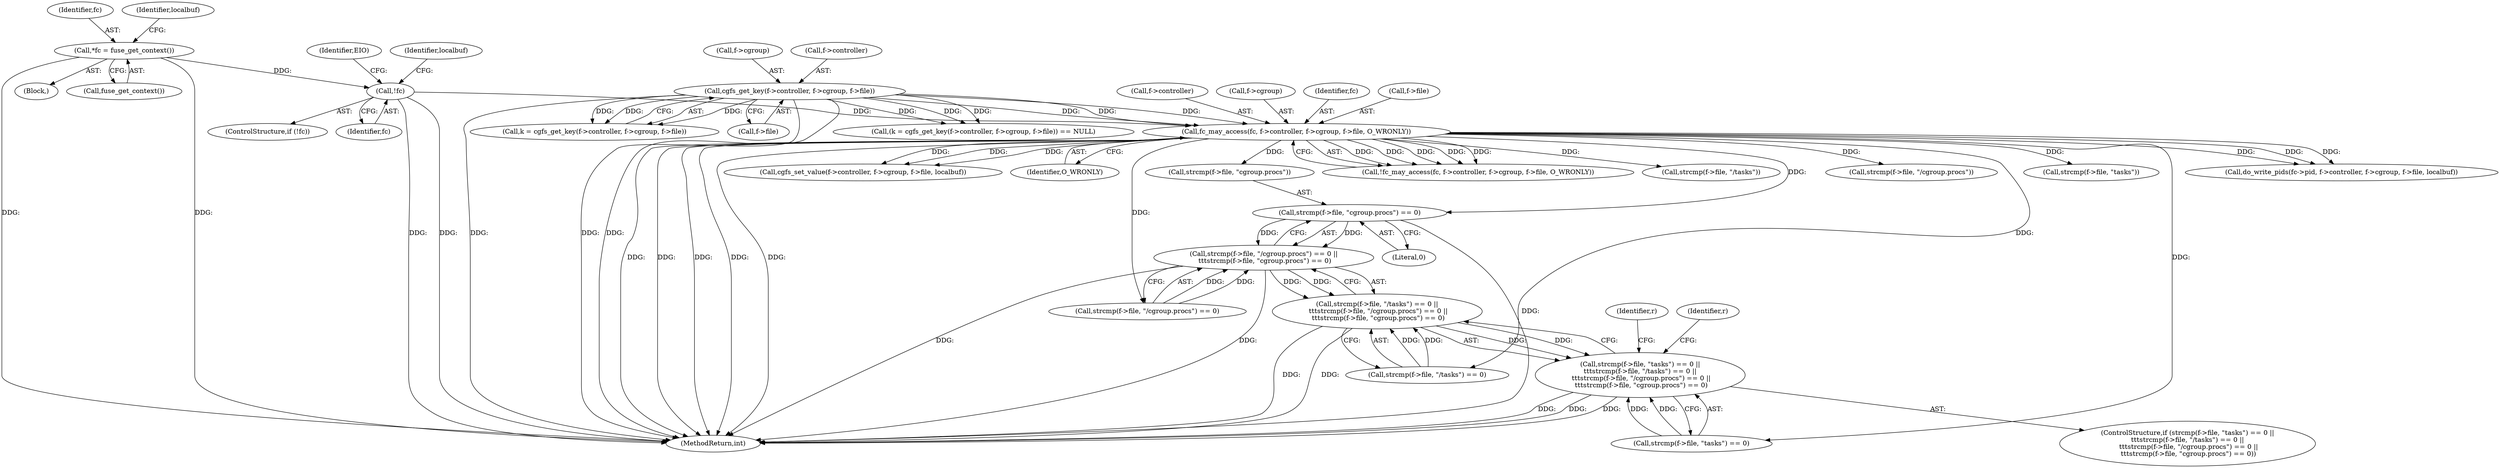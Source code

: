 digraph "0_lxcfs_8ee2a503e102b1a43ec4d83113dc275ab20a869a@API" {
"1000232" [label="(Call,strcmp(f->file, \"cgroup.procs\") == 0)"];
"1000189" [label="(Call,fc_may_access(fc, f->controller, f->cgroup, f->file, O_WRONLY))"];
"1000146" [label="(Call,!fc)"];
"1000108" [label="(Call,*fc = fuse_get_context())"];
"1000170" [label="(Call,cgfs_get_key(f->controller, f->cgroup, f->file))"];
"1000224" [label="(Call,strcmp(f->file, \"/cgroup.procs\") == 0 ||\n \t\t\tstrcmp(f->file, \"cgroup.procs\") == 0)"];
"1000216" [label="(Call,strcmp(f->file, \"/tasks\") == 0 ||\n \t\t\tstrcmp(f->file, \"/cgroup.procs\") == 0 ||\n \t\t\tstrcmp(f->file, \"cgroup.procs\") == 0)"];
"1000208" [label="(Call,strcmp(f->file, \"tasks\") == 0 ||\n\t\t\tstrcmp(f->file, \"/tasks\") == 0 ||\n \t\t\tstrcmp(f->file, \"/cgroup.procs\") == 0 ||\n \t\t\tstrcmp(f->file, \"cgroup.procs\") == 0)"];
"1000109" [label="(Identifier,fc)"];
"1000150" [label="(Identifier,EIO)"];
"1000226" [label="(Call,strcmp(f->file, \"/cgroup.procs\"))"];
"1000208" [label="(Call,strcmp(f->file, \"tasks\") == 0 ||\n\t\t\tstrcmp(f->file, \"/tasks\") == 0 ||\n \t\t\tstrcmp(f->file, \"/cgroup.procs\") == 0 ||\n \t\t\tstrcmp(f->file, \"cgroup.procs\") == 0)"];
"1000217" [label="(Call,strcmp(f->file, \"/tasks\") == 0)"];
"1000216" [label="(Call,strcmp(f->file, \"/tasks\") == 0 ||\n \t\t\tstrcmp(f->file, \"/cgroup.procs\") == 0 ||\n \t\t\tstrcmp(f->file, \"cgroup.procs\") == 0)"];
"1000191" [label="(Call,f->controller)"];
"1000210" [label="(Call,strcmp(f->file, \"tasks\"))"];
"1000233" [label="(Call,strcmp(f->file, \"cgroup.procs\"))"];
"1000177" [label="(Call,f->file)"];
"1000194" [label="(Call,f->cgroup)"];
"1000110" [label="(Call,fuse_get_context())"];
"1000190" [label="(Identifier,fc)"];
"1000241" [label="(Call,do_write_pids(fc->pid, f->controller, f->cgroup, f->file, localbuf))"];
"1000258" [label="(Call,cgfs_set_value(f->controller, f->cgroup, f->file, localbuf))"];
"1000174" [label="(Call,f->cgroup)"];
"1000281" [label="(MethodReturn,int)"];
"1000171" [label="(Call,f->controller)"];
"1000257" [label="(Identifier,r)"];
"1000200" [label="(Identifier,O_WRONLY)"];
"1000225" [label="(Call,strcmp(f->file, \"/cgroup.procs\") == 0)"];
"1000197" [label="(Call,f->file)"];
"1000209" [label="(Call,strcmp(f->file, \"tasks\") == 0)"];
"1000189" [label="(Call,fc_may_access(fc, f->controller, f->cgroup, f->file, O_WRONLY))"];
"1000207" [label="(ControlStructure,if (strcmp(f->file, \"tasks\") == 0 ||\n\t\t\tstrcmp(f->file, \"/tasks\") == 0 ||\n \t\t\tstrcmp(f->file, \"/cgroup.procs\") == 0 ||\n \t\t\tstrcmp(f->file, \"cgroup.procs\") == 0))"];
"1000167" [label="(Call,(k = cgfs_get_key(f->controller, f->cgroup, f->file)) == NULL)"];
"1000147" [label="(Identifier,fc)"];
"1000145" [label="(ControlStructure,if (!fc))"];
"1000152" [label="(Identifier,localbuf)"];
"1000238" [label="(Literal,0)"];
"1000170" [label="(Call,cgfs_get_key(f->controller, f->cgroup, f->file))"];
"1000113" [label="(Identifier,localbuf)"];
"1000108" [label="(Call,*fc = fuse_get_context())"];
"1000232" [label="(Call,strcmp(f->file, \"cgroup.procs\") == 0)"];
"1000106" [label="(Block,)"];
"1000240" [label="(Identifier,r)"];
"1000168" [label="(Call,k = cgfs_get_key(f->controller, f->cgroup, f->file))"];
"1000224" [label="(Call,strcmp(f->file, \"/cgroup.procs\") == 0 ||\n \t\t\tstrcmp(f->file, \"cgroup.procs\") == 0)"];
"1000188" [label="(Call,!fc_may_access(fc, f->controller, f->cgroup, f->file, O_WRONLY))"];
"1000146" [label="(Call,!fc)"];
"1000218" [label="(Call,strcmp(f->file, \"/tasks\"))"];
"1000232" -> "1000224"  [label="AST: "];
"1000232" -> "1000238"  [label="CFG: "];
"1000233" -> "1000232"  [label="AST: "];
"1000238" -> "1000232"  [label="AST: "];
"1000224" -> "1000232"  [label="CFG: "];
"1000232" -> "1000281"  [label="DDG: "];
"1000232" -> "1000224"  [label="DDG: "];
"1000232" -> "1000224"  [label="DDG: "];
"1000189" -> "1000232"  [label="DDG: "];
"1000189" -> "1000188"  [label="AST: "];
"1000189" -> "1000200"  [label="CFG: "];
"1000190" -> "1000189"  [label="AST: "];
"1000191" -> "1000189"  [label="AST: "];
"1000194" -> "1000189"  [label="AST: "];
"1000197" -> "1000189"  [label="AST: "];
"1000200" -> "1000189"  [label="AST: "];
"1000188" -> "1000189"  [label="CFG: "];
"1000189" -> "1000281"  [label="DDG: "];
"1000189" -> "1000281"  [label="DDG: "];
"1000189" -> "1000281"  [label="DDG: "];
"1000189" -> "1000281"  [label="DDG: "];
"1000189" -> "1000281"  [label="DDG: "];
"1000189" -> "1000188"  [label="DDG: "];
"1000189" -> "1000188"  [label="DDG: "];
"1000189" -> "1000188"  [label="DDG: "];
"1000189" -> "1000188"  [label="DDG: "];
"1000189" -> "1000188"  [label="DDG: "];
"1000146" -> "1000189"  [label="DDG: "];
"1000170" -> "1000189"  [label="DDG: "];
"1000170" -> "1000189"  [label="DDG: "];
"1000170" -> "1000189"  [label="DDG: "];
"1000189" -> "1000209"  [label="DDG: "];
"1000189" -> "1000210"  [label="DDG: "];
"1000189" -> "1000217"  [label="DDG: "];
"1000189" -> "1000218"  [label="DDG: "];
"1000189" -> "1000225"  [label="DDG: "];
"1000189" -> "1000226"  [label="DDG: "];
"1000189" -> "1000233"  [label="DDG: "];
"1000189" -> "1000241"  [label="DDG: "];
"1000189" -> "1000241"  [label="DDG: "];
"1000189" -> "1000241"  [label="DDG: "];
"1000189" -> "1000258"  [label="DDG: "];
"1000189" -> "1000258"  [label="DDG: "];
"1000189" -> "1000258"  [label="DDG: "];
"1000146" -> "1000145"  [label="AST: "];
"1000146" -> "1000147"  [label="CFG: "];
"1000147" -> "1000146"  [label="AST: "];
"1000150" -> "1000146"  [label="CFG: "];
"1000152" -> "1000146"  [label="CFG: "];
"1000146" -> "1000281"  [label="DDG: "];
"1000146" -> "1000281"  [label="DDG: "];
"1000108" -> "1000146"  [label="DDG: "];
"1000108" -> "1000106"  [label="AST: "];
"1000108" -> "1000110"  [label="CFG: "];
"1000109" -> "1000108"  [label="AST: "];
"1000110" -> "1000108"  [label="AST: "];
"1000113" -> "1000108"  [label="CFG: "];
"1000108" -> "1000281"  [label="DDG: "];
"1000108" -> "1000281"  [label="DDG: "];
"1000170" -> "1000168"  [label="AST: "];
"1000170" -> "1000177"  [label="CFG: "];
"1000171" -> "1000170"  [label="AST: "];
"1000174" -> "1000170"  [label="AST: "];
"1000177" -> "1000170"  [label="AST: "];
"1000168" -> "1000170"  [label="CFG: "];
"1000170" -> "1000281"  [label="DDG: "];
"1000170" -> "1000281"  [label="DDG: "];
"1000170" -> "1000281"  [label="DDG: "];
"1000170" -> "1000167"  [label="DDG: "];
"1000170" -> "1000167"  [label="DDG: "];
"1000170" -> "1000167"  [label="DDG: "];
"1000170" -> "1000168"  [label="DDG: "];
"1000170" -> "1000168"  [label="DDG: "];
"1000170" -> "1000168"  [label="DDG: "];
"1000224" -> "1000216"  [label="AST: "];
"1000224" -> "1000225"  [label="CFG: "];
"1000225" -> "1000224"  [label="AST: "];
"1000216" -> "1000224"  [label="CFG: "];
"1000224" -> "1000281"  [label="DDG: "];
"1000224" -> "1000281"  [label="DDG: "];
"1000224" -> "1000216"  [label="DDG: "];
"1000224" -> "1000216"  [label="DDG: "];
"1000225" -> "1000224"  [label="DDG: "];
"1000225" -> "1000224"  [label="DDG: "];
"1000216" -> "1000208"  [label="AST: "];
"1000216" -> "1000217"  [label="CFG: "];
"1000217" -> "1000216"  [label="AST: "];
"1000208" -> "1000216"  [label="CFG: "];
"1000216" -> "1000281"  [label="DDG: "];
"1000216" -> "1000281"  [label="DDG: "];
"1000216" -> "1000208"  [label="DDG: "];
"1000216" -> "1000208"  [label="DDG: "];
"1000217" -> "1000216"  [label="DDG: "];
"1000217" -> "1000216"  [label="DDG: "];
"1000208" -> "1000207"  [label="AST: "];
"1000208" -> "1000209"  [label="CFG: "];
"1000209" -> "1000208"  [label="AST: "];
"1000240" -> "1000208"  [label="CFG: "];
"1000257" -> "1000208"  [label="CFG: "];
"1000208" -> "1000281"  [label="DDG: "];
"1000208" -> "1000281"  [label="DDG: "];
"1000208" -> "1000281"  [label="DDG: "];
"1000209" -> "1000208"  [label="DDG: "];
"1000209" -> "1000208"  [label="DDG: "];
}
